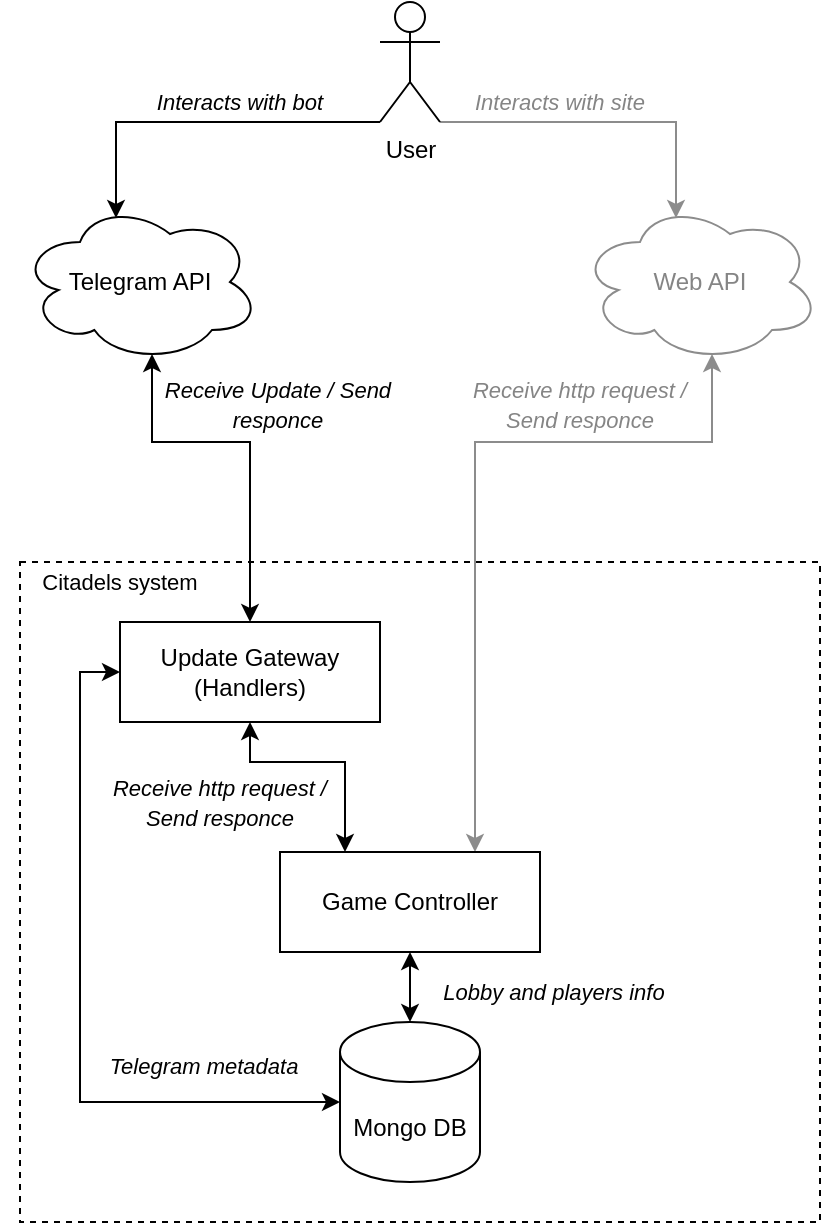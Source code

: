 <mxfile version="16.0.0" type="device"><diagram id="V5h-FVnBIkKhKGmDNfQd" name="Page-1"><mxGraphModel dx="1422" dy="865" grid="1" gridSize="10" guides="1" tooltips="1" connect="1" arrows="1" fold="1" page="1" pageScale="1" pageWidth="827" pageHeight="1169" math="0" shadow="0"><root><mxCell id="0"/><mxCell id="1" parent="0"/><mxCell id="WDqTf96xEjakI8h4ER85-10" style="edgeStyle=orthogonalEdgeStyle;rounded=0;orthogonalLoop=1;jettySize=auto;html=1;exitX=0;exitY=1;exitDx=0;exitDy=0;exitPerimeter=0;entryX=0.4;entryY=0.1;entryDx=0;entryDy=0;entryPerimeter=0;" parent="1" source="WDqTf96xEjakI8h4ER85-1" target="WDqTf96xEjakI8h4ER85-4" edge="1"><mxGeometry relative="1" as="geometry"><Array as="points"><mxPoint x="228" y="160"/></Array></mxGeometry></mxCell><mxCell id="WDqTf96xEjakI8h4ER85-11" style="edgeStyle=orthogonalEdgeStyle;rounded=0;orthogonalLoop=1;jettySize=auto;html=1;exitX=1;exitY=1;exitDx=0;exitDy=0;exitPerimeter=0;entryX=0.4;entryY=0.1;entryDx=0;entryDy=0;entryPerimeter=0;strokeColor=#8C8C8C;" parent="1" source="WDqTf96xEjakI8h4ER85-1" target="WDqTf96xEjakI8h4ER85-5" edge="1"><mxGeometry relative="1" as="geometry"><Array as="points"><mxPoint x="508" y="160"/></Array></mxGeometry></mxCell><mxCell id="WDqTf96xEjakI8h4ER85-1" value="User" style="shape=umlActor;verticalLabelPosition=bottom;verticalAlign=top;html=1;outlineConnect=0;" parent="1" vertex="1"><mxGeometry x="360" y="100" width="30" height="60" as="geometry"/></mxCell><mxCell id="WDqTf96xEjakI8h4ER85-14" style="edgeStyle=orthogonalEdgeStyle;rounded=0;orthogonalLoop=1;jettySize=auto;html=1;exitX=0.55;exitY=0.95;exitDx=0;exitDy=0;exitPerimeter=0;entryX=0.5;entryY=0;entryDx=0;entryDy=0;startArrow=classic;startFill=1;" parent="1" source="WDqTf96xEjakI8h4ER85-4" target="kmsIRy18VmsGMaQOiIGE-1" edge="1"><mxGeometry relative="1" as="geometry"><Array as="points"><mxPoint x="246" y="320"/><mxPoint x="295" y="320"/></Array></mxGeometry></mxCell><mxCell id="WDqTf96xEjakI8h4ER85-4" value="Telegram API" style="ellipse;shape=cloud;whiteSpace=wrap;html=1;" parent="1" vertex="1"><mxGeometry x="180" y="200" width="120" height="80" as="geometry"/></mxCell><mxCell id="WDqTf96xEjakI8h4ER85-15" style="edgeStyle=orthogonalEdgeStyle;rounded=0;orthogonalLoop=1;jettySize=auto;html=1;exitX=0.55;exitY=0.95;exitDx=0;exitDy=0;exitPerimeter=0;entryX=0.75;entryY=0;entryDx=0;entryDy=0;startArrow=classic;startFill=1;strokeColor=#8C8C8C;" parent="1" source="WDqTf96xEjakI8h4ER85-5" target="WDqTf96xEjakI8h4ER85-7" edge="1"><mxGeometry relative="1" as="geometry"><Array as="points"><mxPoint x="526" y="320"/><mxPoint x="408" y="320"/></Array></mxGeometry></mxCell><mxCell id="WDqTf96xEjakI8h4ER85-5" value="Web API" style="ellipse;shape=cloud;whiteSpace=wrap;html=1;strokeColor=#8C8C8C;fontColor=#858585;" parent="1" vertex="1"><mxGeometry x="460" y="200" width="120" height="80" as="geometry"/></mxCell><mxCell id="WDqTf96xEjakI8h4ER85-6" value="" style="rounded=0;whiteSpace=wrap;html=1;fillColor=none;dashed=1;" parent="1" vertex="1"><mxGeometry x="180" y="380" width="400" height="330" as="geometry"/></mxCell><mxCell id="WDqTf96xEjakI8h4ER85-19" value="" style="edgeStyle=orthogonalEdgeStyle;rounded=0;orthogonalLoop=1;jettySize=auto;html=1;startArrow=classic;startFill=1;exitX=0.5;exitY=1;exitDx=0;exitDy=0;" parent="1" source="WDqTf96xEjakI8h4ER85-7" target="WDqTf96xEjakI8h4ER85-18" edge="1"><mxGeometry relative="1" as="geometry"/></mxCell><mxCell id="WDqTf96xEjakI8h4ER85-7" value="Game Controller" style="rounded=0;whiteSpace=wrap;html=1;fillColor=none;" parent="1" vertex="1"><mxGeometry x="310" y="525" width="130" height="50" as="geometry"/></mxCell><mxCell id="WDqTf96xEjakI8h4ER85-12" value="&lt;i&gt;&lt;font style=&quot;font-size: 11px&quot;&gt;Interacts with bot&lt;/font&gt;&lt;/i&gt;" style="text;html=1;strokeColor=none;fillColor=none;align=center;verticalAlign=middle;whiteSpace=wrap;rounded=0;" parent="1" vertex="1"><mxGeometry x="230" y="140" width="120" height="20" as="geometry"/></mxCell><mxCell id="WDqTf96xEjakI8h4ER85-13" value="&lt;i&gt;&lt;font style=&quot;font-size: 11px&quot;&gt;Interacts with site&lt;/font&gt;&lt;/i&gt;" style="text;html=1;strokeColor=none;fillColor=none;align=center;verticalAlign=middle;whiteSpace=wrap;rounded=0;fontColor=#858585;" parent="1" vertex="1"><mxGeometry x="390" y="140" width="120" height="20" as="geometry"/></mxCell><mxCell id="WDqTf96xEjakI8h4ER85-16" value="&lt;i&gt;&lt;font style=&quot;font-size: 11px&quot;&gt;Receive Update / Send responce&lt;/font&gt;&lt;/i&gt;" style="text;html=1;strokeColor=none;fillColor=none;align=center;verticalAlign=middle;whiteSpace=wrap;rounded=0;" parent="1" vertex="1"><mxGeometry x="234" y="291" width="150" height="20" as="geometry"/></mxCell><mxCell id="WDqTf96xEjakI8h4ER85-17" value="&lt;i&gt;&lt;font&gt;&lt;span style=&quot;font-size: 11px&quot;&gt;Receive http request&amp;nbsp;/ Send responce&lt;/span&gt;&lt;/font&gt;&lt;/i&gt;" style="text;html=1;strokeColor=none;fillColor=none;align=center;verticalAlign=middle;whiteSpace=wrap;rounded=0;fontColor=#858585;" parent="1" vertex="1"><mxGeometry x="400" y="291" width="120" height="20" as="geometry"/></mxCell><mxCell id="WDqTf96xEjakI8h4ER85-18" value="Mongo DB" style="shape=cylinder3;whiteSpace=wrap;html=1;boundedLbl=1;backgroundOutline=1;size=15;fillColor=none;" parent="1" vertex="1"><mxGeometry x="340" y="610" width="70" height="80" as="geometry"/></mxCell><mxCell id="WDqTf96xEjakI8h4ER85-20" value="&lt;i&gt;&lt;font style=&quot;font-size: 11px&quot;&gt;Lobby and players info&lt;/font&gt;&lt;/i&gt;" style="text;html=1;strokeColor=none;fillColor=none;align=center;verticalAlign=middle;whiteSpace=wrap;rounded=0;" parent="1" vertex="1"><mxGeometry x="384" y="584.5" width="126" height="20" as="geometry"/></mxCell><mxCell id="WDqTf96xEjakI8h4ER85-24" value="&lt;font style=&quot;font-size: 11px&quot;&gt;Citadels system&lt;/font&gt;" style="text;html=1;strokeColor=none;fillColor=none;align=center;verticalAlign=middle;whiteSpace=wrap;rounded=0;" parent="1" vertex="1"><mxGeometry x="170" y="380" width="120" height="20" as="geometry"/></mxCell><mxCell id="kmsIRy18VmsGMaQOiIGE-1" value="Update Gateway&lt;br&gt;(Handlers)" style="rounded=0;whiteSpace=wrap;html=1;fillColor=none;" parent="1" vertex="1"><mxGeometry x="230" y="410" width="130" height="50" as="geometry"/></mxCell><mxCell id="kmsIRy18VmsGMaQOiIGE-3" style="edgeStyle=orthogonalEdgeStyle;rounded=0;orthogonalLoop=1;jettySize=auto;html=1;exitX=0.5;exitY=1;exitDx=0;exitDy=0;entryX=0.25;entryY=0;entryDx=0;entryDy=0;startArrow=classic;startFill=1;" parent="1" source="kmsIRy18VmsGMaQOiIGE-1" target="WDqTf96xEjakI8h4ER85-7" edge="1"><mxGeometry relative="1" as="geometry"><Array as="points"><mxPoint x="295" y="480"/><mxPoint x="343" y="480"/></Array><mxPoint x="256" y="286" as="sourcePoint"/><mxPoint x="332.5" y="430" as="targetPoint"/></mxGeometry></mxCell><mxCell id="kmsIRy18VmsGMaQOiIGE-6" value="&lt;i&gt;&lt;font&gt;&lt;span style=&quot;font-size: 11px&quot;&gt;Receive http request&amp;nbsp;/ Send responce&lt;/span&gt;&lt;/font&gt;&lt;/i&gt;" style="text;html=1;strokeColor=none;fillColor=none;align=center;verticalAlign=middle;whiteSpace=wrap;rounded=0;" parent="1" vertex="1"><mxGeometry x="220" y="490" width="120" height="20" as="geometry"/></mxCell><mxCell id="Z-I4jfZTAFqZqqZ9bnez-1" value="" style="edgeStyle=orthogonalEdgeStyle;rounded=0;orthogonalLoop=1;jettySize=auto;html=1;startArrow=classic;startFill=1;" edge="1" parent="1" source="WDqTf96xEjakI8h4ER85-18" target="kmsIRy18VmsGMaQOiIGE-1"><mxGeometry relative="1" as="geometry"><mxPoint x="385" y="585" as="sourcePoint"/><mxPoint x="385" y="620" as="targetPoint"/><Array as="points"><mxPoint x="210" y="650"/><mxPoint x="210" y="435"/></Array></mxGeometry></mxCell><mxCell id="Z-I4jfZTAFqZqqZ9bnez-2" value="&lt;i&gt;&lt;font style=&quot;font-size: 11px&quot;&gt;Telegram metadata&lt;/font&gt;&lt;/i&gt;" style="text;html=1;strokeColor=none;fillColor=none;align=center;verticalAlign=middle;whiteSpace=wrap;rounded=0;" vertex="1" parent="1"><mxGeometry x="209" y="622" width="126" height="20" as="geometry"/></mxCell></root></mxGraphModel></diagram></mxfile>